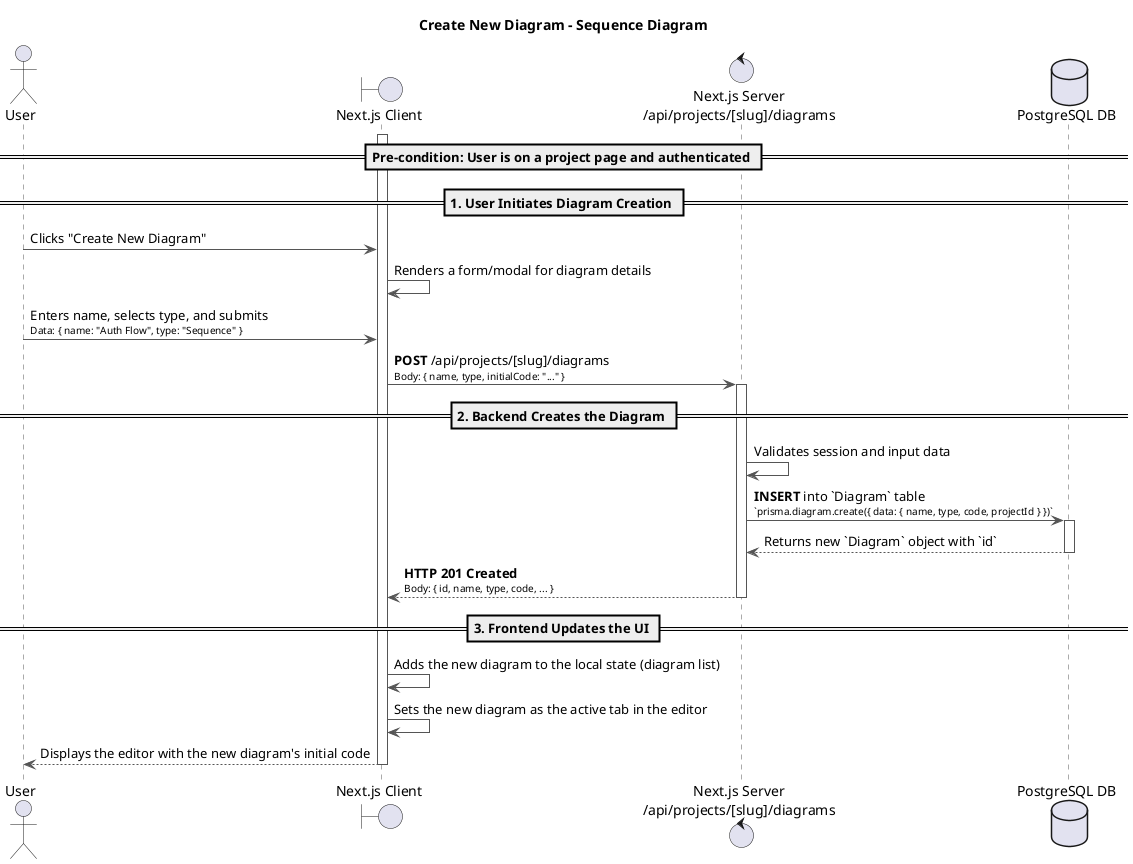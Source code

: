 @startuml
title Create New Diagram - Sequence Diagram

actor User
boundary "Next.js Client" as Client
control "Next.js Server\n/api/projects/[slug]/diagrams" as Server
database "PostgreSQL DB" as DB

skinparam sequence {
    ArrowColor #555
    ActorBorderColor #555
    LifeLineBorderColor #555
    ParticipantBorderColor #007bff
    DatabaseBorderColor #d9534f
    ControlBorderColor #5cb85c
    BoundaryBorderColor #f0ad4e
}

== Pre-condition: User is on a project page and authenticated ==

== 1. User Initiates Diagram Creation ==
activate Client
User -> Client: Clicks "Create New Diagram"
Client -> Client: Renders a form/modal for diagram details

User -> Client: Enters name, selects type, and submits\n<font size=10>Data: { name: "Auth Flow", type: "Sequence" }</font>
Client -> Server: **POST** /api/projects/[slug]/diagrams\n<font size=10>Body: { name, type, initialCode: "..." }</font>
activate Server

== 2. Backend Creates the Diagram ==
Server -> Server: Validates session and input data
Server -> DB: **INSERT** into `Diagram` table\n<font size=10>`prisma.diagram.create({ data: { name, type, code, projectId } })`</font>
activate DB
DB --> Server: Returns new `Diagram` object with `id`
deactivate DB

Server --> Client: **HTTP 201 Created**\n<font size=10>Body: { id, name, type, code, ... }</font>
deactivate Server

== 3. Frontend Updates the UI ==
Client -> Client: Adds the new diagram to the local state (diagram list)
Client -> Client: Sets the new diagram as the active tab in the editor
Client --> User: Displays the editor with the new diagram's initial code
deactivate Client

@enduml